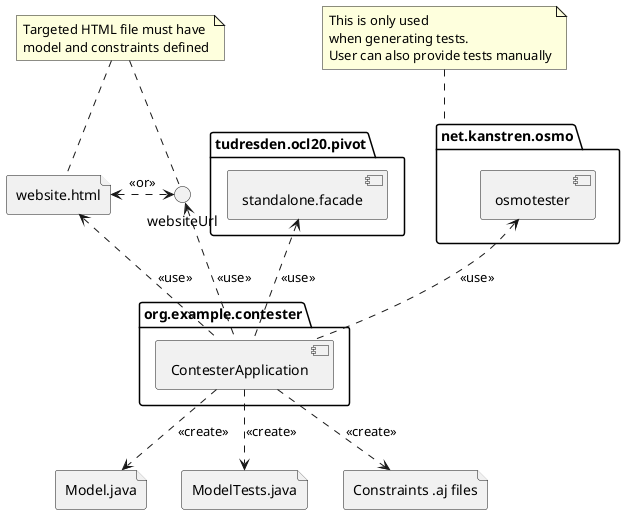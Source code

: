 @startuml contester-component-diagram
package org.example.contester {
    [ContesterApplication]
}

package tudresden.ocl20.pivot {
    [standalone.facade]
}

package net.kanstren.osmo {
    [osmotester]
}

note top of net.kanstren.osmo
This is only used
when generating tests.
User can also provide tests manually
end note

note as htmlNote
Targeted HTML file must have
model and constraints defined
end note

file website.html {
}
file Model.java {
}
file ModelTests.java {
}
file "Constraints .aj files" as aj {
}

htmlNote .. website.html
htmlNote .. websiteUrl
websiteUrl <.. [ContesterApplication]: <<use>>
website.html <.. [ContesterApplication]: <<use>>
website.html <.> websiteUrl: <<or>>
[standalone.facade] <.. [ContesterApplication]: <<use>>
[osmotester] <.. [ContesterApplication]: <<use>>


[ContesterApplication] ..> Model.java: <<create>>
[ContesterApplication] ..> ModelTests.java: <<create>>
[ContesterApplication] ..> aj: <<create>>
@enduml